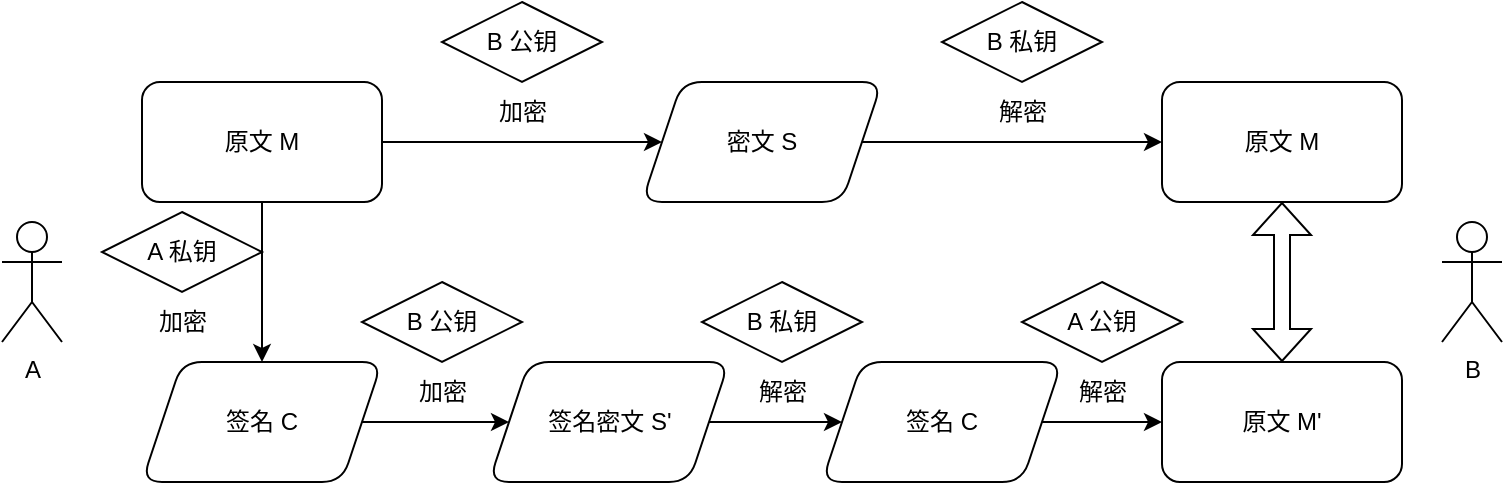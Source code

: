 <mxfile version="20.0.4" type="github"><diagram id="G_n_3QgChpmLCB0Kavj9" name="Page-1"><mxGraphModel dx="1422" dy="780" grid="1" gridSize="10" guides="1" tooltips="1" connect="1" arrows="1" fold="1" page="1" pageScale="1" pageWidth="827" pageHeight="1169" math="0" shadow="0"><root><mxCell id="0"/><mxCell id="1" parent="0"/><mxCell id="IS-RDUfv_5DHdYZVGuzF-5" value="" style="edgeStyle=orthogonalEdgeStyle;rounded=0;orthogonalLoop=1;jettySize=auto;html=1;" parent="1" source="IS-RDUfv_5DHdYZVGuzF-1" target="IS-RDUfv_5DHdYZVGuzF-4" edge="1"><mxGeometry relative="1" as="geometry"/></mxCell><mxCell id="H3AHEkD3PbG5nRIQp0Kx-16" value="" style="edgeStyle=orthogonalEdgeStyle;rounded=0;orthogonalLoop=1;jettySize=auto;html=1;" parent="1" source="IS-RDUfv_5DHdYZVGuzF-1" target="H3AHEkD3PbG5nRIQp0Kx-15" edge="1"><mxGeometry relative="1" as="geometry"/></mxCell><mxCell id="IS-RDUfv_5DHdYZVGuzF-1" value="原文 M" style="rounded=1;whiteSpace=wrap;html=1;" parent="1" vertex="1"><mxGeometry x="80" y="40" width="120" height="60" as="geometry"/></mxCell><mxCell id="IS-RDUfv_5DHdYZVGuzF-8" value="" style="edgeStyle=orthogonalEdgeStyle;rounded=0;orthogonalLoop=1;jettySize=auto;html=1;" parent="1" source="IS-RDUfv_5DHdYZVGuzF-4" target="IS-RDUfv_5DHdYZVGuzF-7" edge="1"><mxGeometry relative="1" as="geometry"/></mxCell><mxCell id="IS-RDUfv_5DHdYZVGuzF-4" value="密文 S" style="shape=parallelogram;perimeter=parallelogramPerimeter;whiteSpace=wrap;html=1;fixedSize=1;rounded=1;" parent="1" vertex="1"><mxGeometry x="330" y="40" width="120" height="60" as="geometry"/></mxCell><mxCell id="IS-RDUfv_5DHdYZVGuzF-7" value="原文 M" style="whiteSpace=wrap;html=1;rounded=1;" parent="1" vertex="1"><mxGeometry x="590" y="40" width="120" height="60" as="geometry"/></mxCell><mxCell id="H3AHEkD3PbG5nRIQp0Kx-5" value="&lt;div&gt;加密&lt;/div&gt;" style="text;html=1;align=center;verticalAlign=middle;resizable=0;points=[];autosize=1;strokeColor=none;fillColor=none;" parent="1" vertex="1"><mxGeometry x="245" y="40" width="50" height="30" as="geometry"/></mxCell><mxCell id="H3AHEkD3PbG5nRIQp0Kx-3" value="&lt;div&gt;解密&lt;/div&gt;" style="text;align=center;verticalAlign=middle;resizable=0;points=[];autosize=1;strokeColor=none;fillColor=none;html=1;" parent="1" vertex="1"><mxGeometry x="495" y="40" width="50" height="30" as="geometry"/></mxCell><mxCell id="H3AHEkD3PbG5nRIQp0Kx-8" value="&lt;div&gt;B 公钥&lt;/div&gt;" style="rhombus;whiteSpace=wrap;html=1;fillColor=default;" parent="1" vertex="1"><mxGeometry x="230" width="80" height="40" as="geometry"/></mxCell><mxCell id="H3AHEkD3PbG5nRIQp0Kx-9" value="&lt;div&gt;B 私钥&lt;/div&gt;" style="rhombus;whiteSpace=wrap;html=1;fillColor=default;" parent="1" vertex="1"><mxGeometry x="480" width="80" height="40" as="geometry"/></mxCell><mxCell id="H3AHEkD3PbG5nRIQp0Kx-10" value="A" style="shape=umlActor;verticalLabelPosition=bottom;verticalAlign=top;html=1;outlineConnect=0;fillColor=default;" parent="1" vertex="1"><mxGeometry x="10" y="110" width="30" height="60" as="geometry"/></mxCell><mxCell id="H3AHEkD3PbG5nRIQp0Kx-19" value="" style="edgeStyle=orthogonalEdgeStyle;rounded=0;orthogonalLoop=1;jettySize=auto;html=1;" parent="1" source="H3AHEkD3PbG5nRIQp0Kx-15" target="H3AHEkD3PbG5nRIQp0Kx-18" edge="1"><mxGeometry relative="1" as="geometry"/></mxCell><mxCell id="H3AHEkD3PbG5nRIQp0Kx-15" value="签名 C" style="shape=parallelogram;perimeter=parallelogramPerimeter;whiteSpace=wrap;html=1;fixedSize=1;rounded=1;" parent="1" vertex="1"><mxGeometry x="80" y="180" width="120" height="60" as="geometry"/></mxCell><mxCell id="H3AHEkD3PbG5nRIQp0Kx-21" value="" style="edgeStyle=orthogonalEdgeStyle;rounded=0;orthogonalLoop=1;jettySize=auto;html=1;" parent="1" source="H3AHEkD3PbG5nRIQp0Kx-18" target="H3AHEkD3PbG5nRIQp0Kx-20" edge="1"><mxGeometry relative="1" as="geometry"/></mxCell><mxCell id="H3AHEkD3PbG5nRIQp0Kx-18" value="签名密文 S'" style="shape=parallelogram;perimeter=parallelogramPerimeter;whiteSpace=wrap;html=1;fixedSize=1;rounded=1;" parent="1" vertex="1"><mxGeometry x="253.5" y="180" width="120" height="60" as="geometry"/></mxCell><mxCell id="H3AHEkD3PbG5nRIQp0Kx-25" value="" style="edgeStyle=orthogonalEdgeStyle;rounded=0;orthogonalLoop=1;jettySize=auto;html=1;" parent="1" source="H3AHEkD3PbG5nRIQp0Kx-20" target="H3AHEkD3PbG5nRIQp0Kx-24" edge="1"><mxGeometry relative="1" as="geometry"/></mxCell><mxCell id="H3AHEkD3PbG5nRIQp0Kx-20" value="签名 C" style="shape=parallelogram;perimeter=parallelogramPerimeter;whiteSpace=wrap;html=1;fixedSize=1;rounded=1;" parent="1" vertex="1"><mxGeometry x="420" y="180" width="120" height="60" as="geometry"/></mxCell><mxCell id="H3AHEkD3PbG5nRIQp0Kx-24" value="原文 M'" style="whiteSpace=wrap;html=1;rounded=1;" parent="1" vertex="1"><mxGeometry x="590" y="180" width="120" height="60" as="geometry"/></mxCell><mxCell id="H3AHEkD3PbG5nRIQp0Kx-28" value="" style="shape=flexArrow;endArrow=classic;startArrow=classic;html=1;rounded=0;strokeColor=default;entryX=0.5;entryY=1;entryDx=0;entryDy=0;exitX=0.5;exitY=0;exitDx=0;exitDy=0;startSize=5;endSize=5;width=8;" parent="1" source="H3AHEkD3PbG5nRIQp0Kx-24" target="IS-RDUfv_5DHdYZVGuzF-7" edge="1"><mxGeometry width="100" height="100" relative="1" as="geometry"><mxPoint x="540" y="200" as="sourcePoint"/><mxPoint x="640" y="100" as="targetPoint"/></mxGeometry></mxCell><mxCell id="H3AHEkD3PbG5nRIQp0Kx-29" value="B" style="shape=umlActor;verticalLabelPosition=bottom;verticalAlign=top;html=1;outlineConnect=0;fillColor=default;" parent="1" vertex="1"><mxGeometry x="730" y="110" width="30" height="60" as="geometry"/></mxCell><mxCell id="H3AHEkD3PbG5nRIQp0Kx-34" value="&lt;div&gt;加密&lt;/div&gt;" style="text;html=1;align=center;verticalAlign=middle;resizable=0;points=[];autosize=1;strokeColor=none;fillColor=none;" parent="1" vertex="1"><mxGeometry x="205" y="180" width="50" height="30" as="geometry"/></mxCell><mxCell id="H3AHEkD3PbG5nRIQp0Kx-35" value="&lt;div&gt;B 公钥&lt;/div&gt;" style="rhombus;whiteSpace=wrap;html=1;fillColor=default;" parent="1" vertex="1"><mxGeometry x="190" y="140" width="80" height="40" as="geometry"/></mxCell><mxCell id="H3AHEkD3PbG5nRIQp0Kx-38" value="&lt;div&gt;解密&lt;/div&gt;" style="text;align=center;verticalAlign=middle;resizable=0;points=[];autosize=1;strokeColor=none;fillColor=none;html=1;" parent="1" vertex="1"><mxGeometry x="375" y="180" width="50" height="30" as="geometry"/></mxCell><mxCell id="H3AHEkD3PbG5nRIQp0Kx-39" value="&lt;div&gt;B 私钥&lt;/div&gt;" style="rhombus;whiteSpace=wrap;html=1;fillColor=default;" parent="1" vertex="1"><mxGeometry x="360" y="140" width="80" height="40" as="geometry"/></mxCell><mxCell id="H3AHEkD3PbG5nRIQp0Kx-42" value="&lt;div&gt;A 私钥&lt;br&gt;&lt;/div&gt;" style="rhombus;whiteSpace=wrap;html=1;fillColor=default;" parent="1" vertex="1"><mxGeometry x="60" y="105" width="80" height="40" as="geometry"/></mxCell><mxCell id="H3AHEkD3PbG5nRIQp0Kx-43" value="&lt;div&gt;加密&lt;/div&gt;" style="text;html=1;align=center;verticalAlign=middle;resizable=0;points=[];autosize=1;strokeColor=none;fillColor=none;" parent="1" vertex="1"><mxGeometry x="75" y="145" width="50" height="30" as="geometry"/></mxCell><mxCell id="H3AHEkD3PbG5nRIQp0Kx-44" value="&lt;div&gt;解密&lt;/div&gt;" style="text;align=center;verticalAlign=middle;resizable=0;points=[];autosize=1;strokeColor=none;fillColor=none;html=1;" parent="1" vertex="1"><mxGeometry x="535" y="180" width="50" height="30" as="geometry"/></mxCell><mxCell id="H3AHEkD3PbG5nRIQp0Kx-45" value="A 公钥" style="rhombus;whiteSpace=wrap;html=1;fillColor=default;" parent="1" vertex="1"><mxGeometry x="520" y="140" width="80" height="40" as="geometry"/></mxCell></root></mxGraphModel></diagram></mxfile>